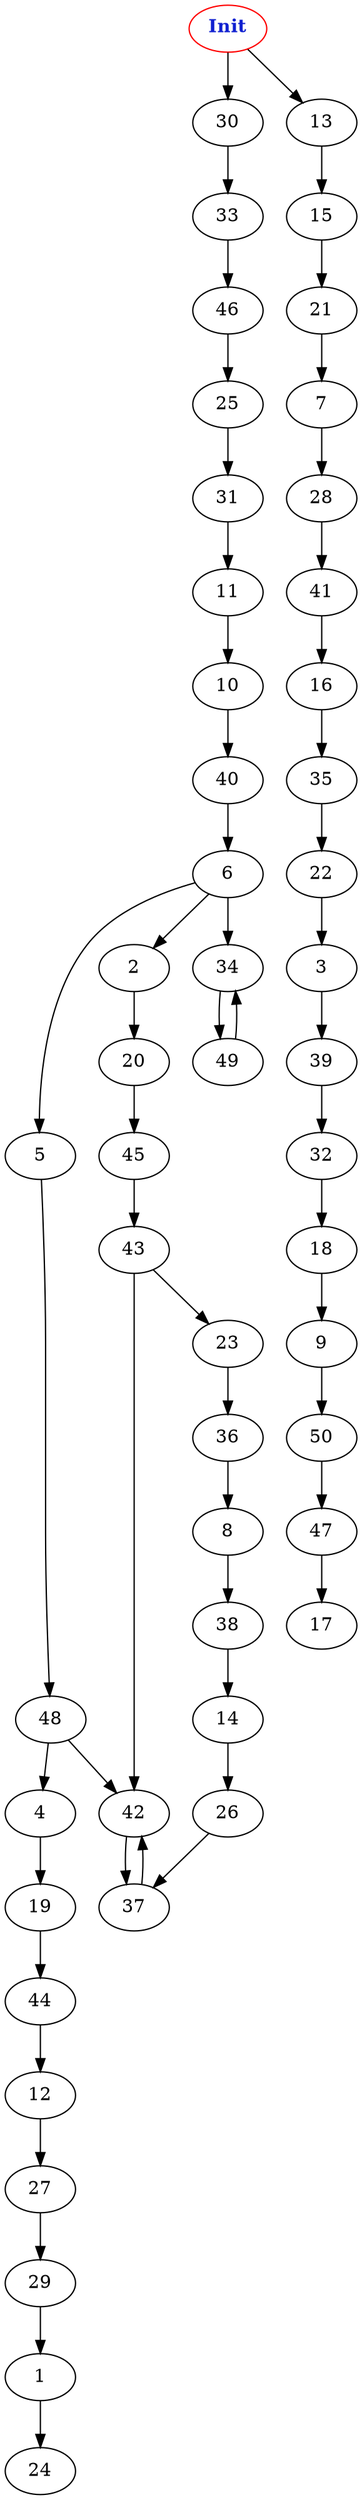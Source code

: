 digraph "Net Graph with 51 nodes" {
edge ["class"="link-class"]
"0" ["color"="red","label"=<<b>Init</b>>,"fontcolor"="#1020d0"]
"0" -> "30" ["weight"="2.0"]
"0" -> "13" ["weight"="1.0"]
"30" -> "33" ["weight"="5.0"]
"13" -> "15" ["weight"="7.0"]
"5" -> "48" ["weight"="1.0"]
"48" -> "4" ["weight"="7.0"]
"48" -> "42" ["weight"="8.0"]
"10" -> "40" ["weight"="1.0"]
"40" -> "6" ["weight"="7.0"]
"14" -> "26" ["weight"="5.0"]
"26" -> "37" ["weight"="1.0"]
"1" -> "24" ["weight"="1.0"]
"6" -> "5" ["weight"="1.0"]
"6" -> "2" ["weight"="1.0"]
"6" -> "34" ["weight"="6.0"]
"2" -> "20" ["weight"="3.0"]
"20" -> "45" ["weight"="5.0"]
"34" -> "49" ["weight"="8.0"]
"9" -> "50" ["weight"="7.0"]
"50" -> "47" ["weight"="8.0"]
"8" -> "38" ["weight"="2.0"]
"38" -> "14" ["weight"="3.0"]
"4" -> "19" ["weight"="6.0"]
"19" -> "44" ["weight"="1.0"]
"42" -> "37" ["weight"="1.0"]
"37" -> "42" ["weight"="9.0"]
"25" -> "31" ["weight"="4.0"]
"31" -> "11" ["weight"="1.0"]
"45" -> "43" ["weight"="3.0"]
"46" -> "25" ["weight"="9.0"]
"29" -> "1" ["weight"="6.0"]
"21" -> "7" ["weight"="5.0"]
"7" -> "28" ["weight"="2.0"]
"28" -> "41" ["weight"="9.0"]
"33" -> "46" ["weight"="9.0"]
"41" -> "16" ["weight"="9.0"]
"15" -> "21" ["weight"="5.0"]
"16" -> "35" ["weight"="2.0"]
"35" -> "22" ["weight"="9.0"]
"43" -> "23" ["weight"="1.0"]
"43" -> "42" ["weight"="5.0"]
"23" -> "36" ["weight"="8.0"]
"36" -> "8" ["weight"="8.0"]
"32" -> "18" ["weight"="8.0"]
"18" -> "9" ["weight"="8.0"]
"49" -> "34" ["weight"="7.0"]
"22" -> "3" ["weight"="9.0"]
"3" -> "39" ["weight"="5.0"]
"39" -> "32" ["weight"="5.0"]
"44" -> "12" ["weight"="9.0"]
"12" -> "27" ["weight"="1.0"]
"27" -> "29" ["weight"="1.0"]
"47" -> "17" ["weight"="1.0"]
"11" -> "10" ["weight"="2.0"]
}